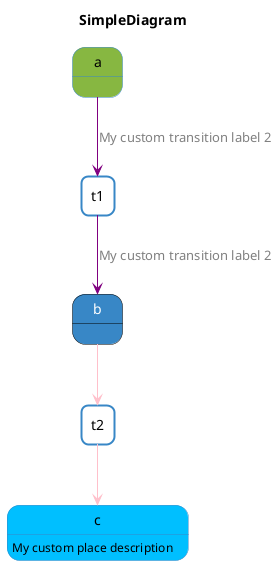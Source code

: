 @startuml
allow_mixing
title SimpleDiagram
skinparam titleBorderRoundCorner 15
skinparam titleBorderThickness 2
skinparam state {
    BackgroundColor<<initial>> #87b741
    BackgroundColor<<marked>> #3887C6
    BorderColor #3887C6
    BorderColor<<marked>> Black
    FontColor<<marked>> White
    BackgroundColor<<DeepSkyBlue>> DeepSkyBlue
}
skinparam agent {
    BackgroundColor #ffffff
    BorderColor #3887C6
}
state "a" <<initial>>
state "b" <<marked>>
state "c" <<DeepSkyBlue>> as c
c : My custom place description
agent "t1"
agent "t2"
"a" -[#Purple]-> "t1": "<font color=Grey>My custom transition label 2</font>"
"t1" -[#Purple]-> "b": "<font color=Grey>My custom transition label 2</font>"
"b" -[#Pink]-> "t2"
"t2" -[#Pink]-> "c"
@enduml

